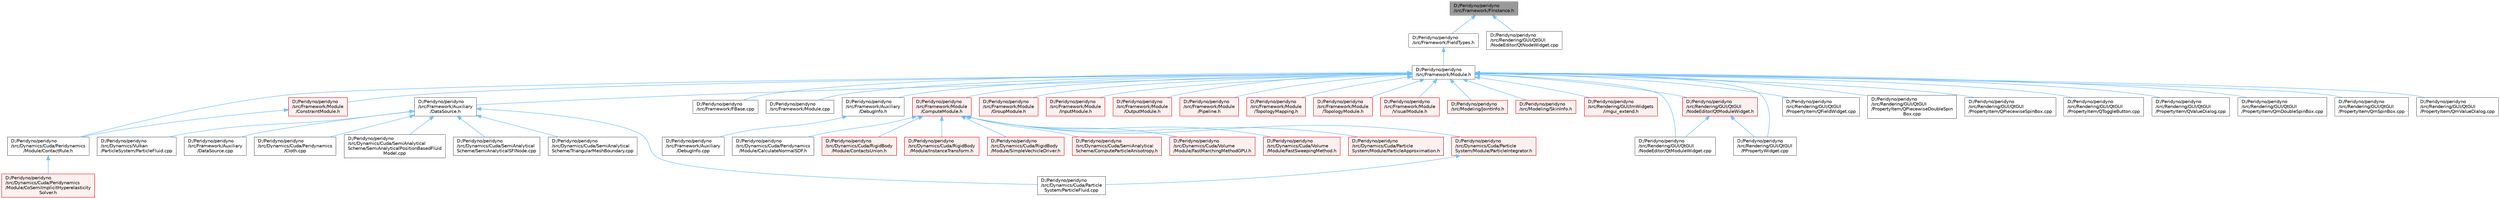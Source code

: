 digraph "D:/Peridyno/peridyno/src/Framework/FInstance.h"
{
 // LATEX_PDF_SIZE
  bgcolor="transparent";
  edge [fontname=Helvetica,fontsize=10,labelfontname=Helvetica,labelfontsize=10];
  node [fontname=Helvetica,fontsize=10,shape=box,height=0.2,width=0.4];
  Node1 [id="Node000001",label="D:/Peridyno/peridyno\l/src/Framework/FInstance.h",height=0.2,width=0.4,color="gray40", fillcolor="grey60", style="filled", fontcolor="black",tooltip=" "];
  Node1 -> Node2 [id="edge1_Node000001_Node000002",dir="back",color="steelblue1",style="solid",tooltip=" "];
  Node2 [id="Node000002",label="D:/Peridyno/peridyno\l/src/Framework/FieldTypes.h",height=0.2,width=0.4,color="grey40", fillcolor="white", style="filled",URL="$_field_types_8h.html",tooltip=" "];
  Node2 -> Node3 [id="edge2_Node000002_Node000003",dir="back",color="steelblue1",style="solid",tooltip=" "];
  Node3 [id="Node000003",label="D:/Peridyno/peridyno\l/src/Framework/Module.h",height=0.2,width=0.4,color="grey40", fillcolor="white", style="filled",URL="$_module_8h.html",tooltip=" "];
  Node3 -> Node4 [id="edge3_Node000003_Node000004",dir="back",color="steelblue1",style="solid",tooltip=" "];
  Node4 [id="Node000004",label="D:/Peridyno/peridyno\l/src/Dynamics/Cuda/Peridynamics\l/Module/ContactRule.h",height=0.2,width=0.4,color="grey40", fillcolor="white", style="filled",URL="$_contact_rule_8h.html",tooltip=" "];
  Node4 -> Node5 [id="edge4_Node000004_Node000005",dir="back",color="steelblue1",style="solid",tooltip=" "];
  Node5 [id="Node000005",label="D:/Peridyno/peridyno\l/src/Dynamics/Cuda/Peridynamics\l/Module/CoSemiImplicitHyperelasticity\lSolver.h",height=0.2,width=0.4,color="red", fillcolor="#FFF0F0", style="filled",URL="$_co_semi_implicit_hyperelasticity_solver_8h.html",tooltip=" "];
  Node3 -> Node7 [id="edge5_Node000003_Node000007",dir="back",color="steelblue1",style="solid",tooltip=" "];
  Node7 [id="Node000007",label="D:/Peridyno/peridyno\l/src/Framework/Auxiliary\l/DataSource.h",height=0.2,width=0.4,color="grey40", fillcolor="white", style="filled",URL="$_data_source_8h.html",tooltip=" "];
  Node7 -> Node8 [id="edge6_Node000007_Node000008",dir="back",color="steelblue1",style="solid",tooltip=" "];
  Node8 [id="Node000008",label="D:/Peridyno/peridyno\l/src/Dynamics/Cuda/Particle\lSystem/ParticleFluid.cpp",height=0.2,width=0.4,color="grey40", fillcolor="white", style="filled",URL="$_cuda_2_particle_system_2_particle_fluid_8cpp.html",tooltip=" "];
  Node7 -> Node9 [id="edge7_Node000007_Node000009",dir="back",color="steelblue1",style="solid",tooltip=" "];
  Node9 [id="Node000009",label="D:/Peridyno/peridyno\l/src/Dynamics/Cuda/Peridynamics\l/Cloth.cpp",height=0.2,width=0.4,color="grey40", fillcolor="white", style="filled",URL="$_cloth_8cpp.html",tooltip=" "];
  Node7 -> Node10 [id="edge8_Node000007_Node000010",dir="back",color="steelblue1",style="solid",tooltip=" "];
  Node10 [id="Node000010",label="D:/Peridyno/peridyno\l/src/Dynamics/Cuda/SemiAnalytical\lScheme/SemiAnalyticalPositionBasedFluid\lModel.cpp",height=0.2,width=0.4,color="grey40", fillcolor="white", style="filled",URL="$_semi_analytical_position_based_fluid_model_8cpp.html",tooltip=" "];
  Node7 -> Node11 [id="edge9_Node000007_Node000011",dir="back",color="steelblue1",style="solid",tooltip=" "];
  Node11 [id="Node000011",label="D:/Peridyno/peridyno\l/src/Dynamics/Cuda/SemiAnalytical\lScheme/SemiAnalyticalSFINode.cpp",height=0.2,width=0.4,color="grey40", fillcolor="white", style="filled",URL="$_semi_analytical_s_f_i_node_8cpp.html",tooltip=" "];
  Node7 -> Node12 [id="edge10_Node000007_Node000012",dir="back",color="steelblue1",style="solid",tooltip=" "];
  Node12 [id="Node000012",label="D:/Peridyno/peridyno\l/src/Dynamics/Cuda/SemiAnalytical\lScheme/TriangularMeshBoundary.cpp",height=0.2,width=0.4,color="grey40", fillcolor="white", style="filled",URL="$_triangular_mesh_boundary_8cpp.html",tooltip=" "];
  Node7 -> Node13 [id="edge11_Node000007_Node000013",dir="back",color="steelblue1",style="solid",tooltip=" "];
  Node13 [id="Node000013",label="D:/Peridyno/peridyno\l/src/Dynamics/Vulkan\l/ParticleSystem/ParticleFluid.cpp",height=0.2,width=0.4,color="grey40", fillcolor="white", style="filled",URL="$_vulkan_2_particle_system_2_particle_fluid_8cpp.html",tooltip=" "];
  Node7 -> Node14 [id="edge12_Node000007_Node000014",dir="back",color="steelblue1",style="solid",tooltip=" "];
  Node14 [id="Node000014",label="D:/Peridyno/peridyno\l/src/Framework/Auxiliary\l/DataSource.cpp",height=0.2,width=0.4,color="grey40", fillcolor="white", style="filled",URL="$_data_source_8cpp.html",tooltip=" "];
  Node3 -> Node15 [id="edge13_Node000003_Node000015",dir="back",color="steelblue1",style="solid",tooltip=" "];
  Node15 [id="Node000015",label="D:/Peridyno/peridyno\l/src/Framework/Auxiliary\l/DebugInfo.h",height=0.2,width=0.4,color="grey40", fillcolor="white", style="filled",URL="$_debug_info_8h.html",tooltip=" "];
  Node15 -> Node16 [id="edge14_Node000015_Node000016",dir="back",color="steelblue1",style="solid",tooltip=" "];
  Node16 [id="Node000016",label="D:/Peridyno/peridyno\l/src/Framework/Auxiliary\l/DebugInfo.cpp",height=0.2,width=0.4,color="grey40", fillcolor="white", style="filled",URL="$_debug_info_8cpp.html",tooltip=" "];
  Node3 -> Node17 [id="edge15_Node000003_Node000017",dir="back",color="steelblue1",style="solid",tooltip=" "];
  Node17 [id="Node000017",label="D:/Peridyno/peridyno\l/src/Framework/FBase.cpp",height=0.2,width=0.4,color="grey40", fillcolor="white", style="filled",URL="$_f_base_8cpp.html",tooltip=" "];
  Node3 -> Node18 [id="edge16_Node000003_Node000018",dir="back",color="steelblue1",style="solid",tooltip=" "];
  Node18 [id="Node000018",label="D:/Peridyno/peridyno\l/src/Framework/Module.cpp",height=0.2,width=0.4,color="grey40", fillcolor="white", style="filled",URL="$_module_8cpp.html",tooltip=" "];
  Node3 -> Node19 [id="edge17_Node000003_Node000019",dir="back",color="steelblue1",style="solid",tooltip=" "];
  Node19 [id="Node000019",label="D:/Peridyno/peridyno\l/src/Framework/Module\l/ComputeModule.h",height=0.2,width=0.4,color="red", fillcolor="#FFF0F0", style="filled",URL="$_compute_module_8h.html",tooltip=" "];
  Node19 -> Node20 [id="edge18_Node000019_Node000020",dir="back",color="steelblue1",style="solid",tooltip=" "];
  Node20 [id="Node000020",label="D:/Peridyno/peridyno\l/src/Dynamics/Cuda/Particle\lSystem/Module/ParticleApproximation.h",height=0.2,width=0.4,color="red", fillcolor="#FFF0F0", style="filled",URL="$_particle_approximation_8h.html",tooltip=" "];
  Node19 -> Node52 [id="edge19_Node000019_Node000052",dir="back",color="steelblue1",style="solid",tooltip=" "];
  Node52 [id="Node000052",label="D:/Peridyno/peridyno\l/src/Dynamics/Cuda/Particle\lSystem/Module/ParticleIntegrator.h",height=0.2,width=0.4,color="red", fillcolor="#FFF0F0", style="filled",URL="$_cuda_2_particle_system_2_module_2_particle_integrator_8h.html",tooltip=" "];
  Node52 -> Node8 [id="edge20_Node000052_Node000008",dir="back",color="steelblue1",style="solid",tooltip=" "];
  Node19 -> Node53 [id="edge21_Node000019_Node000053",dir="back",color="steelblue1",style="solid",tooltip=" "];
  Node53 [id="Node000053",label="D:/Peridyno/peridyno\l/src/Dynamics/Cuda/Peridynamics\l/Module/CalculateNormalSDF.h",height=0.2,width=0.4,color="grey40", fillcolor="white", style="filled",URL="$_calculate_normal_s_d_f_8h.html",tooltip=" "];
  Node19 -> Node54 [id="edge22_Node000019_Node000054",dir="back",color="steelblue1",style="solid",tooltip=" "];
  Node54 [id="Node000054",label="D:/Peridyno/peridyno\l/src/Dynamics/Cuda/RigidBody\l/Module/ContactsUnion.h",height=0.2,width=0.4,color="red", fillcolor="#FFF0F0", style="filled",URL="$_contacts_union_8h.html",tooltip=" "];
  Node19 -> Node58 [id="edge23_Node000019_Node000058",dir="back",color="steelblue1",style="solid",tooltip=" "];
  Node58 [id="Node000058",label="D:/Peridyno/peridyno\l/src/Dynamics/Cuda/RigidBody\l/Module/InstanceTransform.h",height=0.2,width=0.4,color="red", fillcolor="#FFF0F0", style="filled",URL="$_instance_transform_8h.html",tooltip=" "];
  Node19 -> Node61 [id="edge24_Node000019_Node000061",dir="back",color="steelblue1",style="solid",tooltip=" "];
  Node61 [id="Node000061",label="D:/Peridyno/peridyno\l/src/Dynamics/Cuda/RigidBody\l/Module/SimpleVechicleDriver.h",height=0.2,width=0.4,color="red", fillcolor="#FFF0F0", style="filled",URL="$_simple_vechicle_driver_8h.html",tooltip=" "];
  Node19 -> Node63 [id="edge25_Node000019_Node000063",dir="back",color="steelblue1",style="solid",tooltip=" "];
  Node63 [id="Node000063",label="D:/Peridyno/peridyno\l/src/Dynamics/Cuda/SemiAnalytical\lScheme/ComputeParticleAnisotropy.h",height=0.2,width=0.4,color="red", fillcolor="#FFF0F0", style="filled",URL="$_compute_particle_anisotropy_8h.html",tooltip=" "];
  Node19 -> Node64 [id="edge26_Node000019_Node000064",dir="back",color="steelblue1",style="solid",tooltip=" "];
  Node64 [id="Node000064",label="D:/Peridyno/peridyno\l/src/Dynamics/Cuda/Volume\l/Module/FastMarchingMethodGPU.h",height=0.2,width=0.4,color="red", fillcolor="#FFF0F0", style="filled",URL="$_fast_marching_method_g_p_u_8h.html",tooltip=" "];
  Node19 -> Node66 [id="edge27_Node000019_Node000066",dir="back",color="steelblue1",style="solid",tooltip=" "];
  Node66 [id="Node000066",label="D:/Peridyno/peridyno\l/src/Dynamics/Cuda/Volume\l/Module/FastSweepingMethod.h",height=0.2,width=0.4,color="red", fillcolor="#FFF0F0", style="filled",URL="$_fast_sweeping_method_8h.html",tooltip=" "];
  Node3 -> Node109 [id="edge28_Node000003_Node000109",dir="back",color="steelblue1",style="solid",tooltip=" "];
  Node109 [id="Node000109",label="D:/Peridyno/peridyno\l/src/Framework/Module\l/ConstraintModule.h",height=0.2,width=0.4,color="red", fillcolor="#FFF0F0", style="filled",URL="$_constraint_module_8h.html",tooltip=" "];
  Node109 -> Node4 [id="edge29_Node000109_Node000004",dir="back",color="steelblue1",style="solid",tooltip=" "];
  Node3 -> Node134 [id="edge30_Node000003_Node000134",dir="back",color="steelblue1",style="solid",tooltip=" "];
  Node134 [id="Node000134",label="D:/Peridyno/peridyno\l/src/Framework/Module\l/GroupModule.h",height=0.2,width=0.4,color="red", fillcolor="#FFF0F0", style="filled",URL="$_group_module_8h.html",tooltip=" "];
  Node3 -> Node142 [id="edge31_Node000003_Node000142",dir="back",color="steelblue1",style="solid",tooltip=" "];
  Node142 [id="Node000142",label="D:/Peridyno/peridyno\l/src/Framework/Module\l/InputModule.h",height=0.2,width=0.4,color="red", fillcolor="#FFF0F0", style="filled",URL="$_input_module_8h.html",tooltip=" "];
  Node3 -> Node242 [id="edge32_Node000003_Node000242",dir="back",color="steelblue1",style="solid",tooltip=" "];
  Node242 [id="Node000242",label="D:/Peridyno/peridyno\l/src/Framework/Module\l/OutputModule.h",height=0.2,width=0.4,color="red", fillcolor="#FFF0F0", style="filled",URL="$_output_module_8h.html",tooltip=" "];
  Node3 -> Node255 [id="edge33_Node000003_Node000255",dir="back",color="steelblue1",style="solid",tooltip=" "];
  Node255 [id="Node000255",label="D:/Peridyno/peridyno\l/src/Framework/Module\l/Pipeline.h",height=0.2,width=0.4,color="red", fillcolor="#FFF0F0", style="filled",URL="$_pipeline_8h.html",tooltip=" "];
  Node3 -> Node445 [id="edge34_Node000003_Node000445",dir="back",color="steelblue1",style="solid",tooltip=" "];
  Node445 [id="Node000445",label="D:/Peridyno/peridyno\l/src/Framework/Module\l/TopologyMapping.h",height=0.2,width=0.4,color="red", fillcolor="#FFF0F0", style="filled",URL="$_topology_mapping_8h.html",tooltip=" "];
  Node3 -> Node468 [id="edge35_Node000003_Node000468",dir="back",color="steelblue1",style="solid",tooltip=" "];
  Node468 [id="Node000468",label="D:/Peridyno/peridyno\l/src/Framework/Module\l/TopologyModule.h",height=0.2,width=0.4,color="red", fillcolor="#FFF0F0", style="filled",URL="$_topology_module_8h.html",tooltip=" "];
  Node3 -> Node536 [id="edge36_Node000003_Node000536",dir="back",color="steelblue1",style="solid",tooltip=" "];
  Node536 [id="Node000536",label="D:/Peridyno/peridyno\l/src/Framework/Module\l/VisualModule.h",height=0.2,width=0.4,color="red", fillcolor="#FFF0F0", style="filled",URL="$_visual_module_8h.html",tooltip=" "];
  Node3 -> Node558 [id="edge37_Node000003_Node000558",dir="back",color="steelblue1",style="solid",tooltip=" "];
  Node558 [id="Node000558",label="D:/Peridyno/peridyno\l/src/Modeling/JointInfo.h",height=0.2,width=0.4,color="red", fillcolor="#FFF0F0", style="filled",URL="$_joint_info_8h.html",tooltip=" "];
  Node3 -> Node523 [id="edge38_Node000003_Node000523",dir="back",color="steelblue1",style="solid",tooltip=" "];
  Node523 [id="Node000523",label="D:/Peridyno/peridyno\l/src/Modeling/SkinInfo.h",height=0.2,width=0.4,color="red", fillcolor="#FFF0F0", style="filled",URL="$_skin_info_8h.html",tooltip=" "];
  Node3 -> Node559 [id="edge39_Node000003_Node000559",dir="back",color="steelblue1",style="solid",tooltip=" "];
  Node559 [id="Node000559",label="D:/Peridyno/peridyno\l/src/Rendering/GUI/ImWidgets\l/imgui_extend.h",height=0.2,width=0.4,color="red", fillcolor="#FFF0F0", style="filled",URL="$imgui__extend_8h.html",tooltip=" "];
  Node3 -> Node561 [id="edge40_Node000003_Node000561",dir="back",color="steelblue1",style="solid",tooltip=" "];
  Node561 [id="Node000561",label="D:/Peridyno/peridyno\l/src/Rendering/GUI/QtGUI\l/NodeEditor/QtModuleWidget.cpp",height=0.2,width=0.4,color="grey40", fillcolor="white", style="filled",URL="$_qt_module_widget_8cpp.html",tooltip=" "];
  Node3 -> Node562 [id="edge41_Node000003_Node000562",dir="back",color="steelblue1",style="solid",tooltip=" "];
  Node562 [id="Node000562",label="D:/Peridyno/peridyno\l/src/Rendering/GUI/QtGUI\l/NodeEditor/QtModuleWidget.h",height=0.2,width=0.4,color="red", fillcolor="#FFF0F0", style="filled",URL="$_qt_module_widget_8h.html",tooltip=" "];
  Node562 -> Node561 [id="edge42_Node000562_Node000561",dir="back",color="steelblue1",style="solid",tooltip=" "];
  Node562 -> Node237 [id="edge43_Node000562_Node000237",dir="back",color="steelblue1",style="solid",tooltip=" "];
  Node237 [id="Node000237",label="D:/Peridyno/peridyno\l/src/Rendering/GUI/QtGUI\l/PPropertyWidget.cpp",height=0.2,width=0.4,color="grey40", fillcolor="white", style="filled",URL="$_p_property_widget_8cpp.html",tooltip=" "];
  Node3 -> Node237 [id="edge44_Node000003_Node000237",dir="back",color="steelblue1",style="solid",tooltip=" "];
  Node3 -> Node215 [id="edge45_Node000003_Node000215",dir="back",color="steelblue1",style="solid",tooltip=" "];
  Node215 [id="Node000215",label="D:/Peridyno/peridyno\l/src/Rendering/GUI/QtGUI\l/PropertyItem/QFieldWidget.cpp",height=0.2,width=0.4,color="grey40", fillcolor="white", style="filled",URL="$_q_field_widget_8cpp.html",tooltip=" "];
  Node3 -> Node216 [id="edge46_Node000003_Node000216",dir="back",color="steelblue1",style="solid",tooltip=" "];
  Node216 [id="Node000216",label="D:/Peridyno/peridyno\l/src/Rendering/GUI/QtGUI\l/PropertyItem/QPiecewiseDoubleSpin\lBox.cpp",height=0.2,width=0.4,color="grey40", fillcolor="white", style="filled",URL="$_q_piecewise_double_spin_box_8cpp.html",tooltip=" "];
  Node3 -> Node217 [id="edge47_Node000003_Node000217",dir="back",color="steelblue1",style="solid",tooltip=" "];
  Node217 [id="Node000217",label="D:/Peridyno/peridyno\l/src/Rendering/GUI/QtGUI\l/PropertyItem/QPiecewiseSpinBox.cpp",height=0.2,width=0.4,color="grey40", fillcolor="white", style="filled",URL="$_q_piecewise_spin_box_8cpp.html",tooltip=" "];
  Node3 -> Node218 [id="edge48_Node000003_Node000218",dir="back",color="steelblue1",style="solid",tooltip=" "];
  Node218 [id="Node000218",label="D:/Peridyno/peridyno\l/src/Rendering/GUI/QtGUI\l/PropertyItem/QToggleButton.cpp",height=0.2,width=0.4,color="grey40", fillcolor="white", style="filled",URL="$_q_toggle_button_8cpp.html",tooltip=" "];
  Node3 -> Node219 [id="edge49_Node000003_Node000219",dir="back",color="steelblue1",style="solid",tooltip=" "];
  Node219 [id="Node000219",label="D:/Peridyno/peridyno\l/src/Rendering/GUI/QtGUI\l/PropertyItem/QValueDialog.cpp",height=0.2,width=0.4,color="grey40", fillcolor="white", style="filled",URL="$_q_value_dialog_8cpp.html",tooltip=" "];
  Node3 -> Node220 [id="edge50_Node000003_Node000220",dir="back",color="steelblue1",style="solid",tooltip=" "];
  Node220 [id="Node000220",label="D:/Peridyno/peridyno\l/src/Rendering/GUI/QtGUI\l/PropertyItem/QmDoubleSpinBox.cpp",height=0.2,width=0.4,color="grey40", fillcolor="white", style="filled",URL="$_qm_double_spin_box_8cpp.html",tooltip=" "];
  Node3 -> Node221 [id="edge51_Node000003_Node000221",dir="back",color="steelblue1",style="solid",tooltip=" "];
  Node221 [id="Node000221",label="D:/Peridyno/peridyno\l/src/Rendering/GUI/QtGUI\l/PropertyItem/QmSpinBox.cpp",height=0.2,width=0.4,color="grey40", fillcolor="white", style="filled",URL="$_qm_spin_box_8cpp.html",tooltip=" "];
  Node3 -> Node222 [id="edge52_Node000003_Node000222",dir="back",color="steelblue1",style="solid",tooltip=" "];
  Node222 [id="Node000222",label="D:/Peridyno/peridyno\l/src/Rendering/GUI/QtGUI\l/PropertyItem/QmValueDialog.cpp",height=0.2,width=0.4,color="grey40", fillcolor="white", style="filled",URL="$_qm_value_dialog_8cpp.html",tooltip=" "];
  Node1 -> Node432 [id="edge53_Node000001_Node000432",dir="back",color="steelblue1",style="solid",tooltip=" "];
  Node432 [id="Node000432",label="D:/Peridyno/peridyno\l/src/Rendering/GUI/QtGUI\l/NodeEditor/QtNodeWidget.cpp",height=0.2,width=0.4,color="grey40", fillcolor="white", style="filled",URL="$_qt_node_widget_8cpp.html",tooltip=" "];
}

